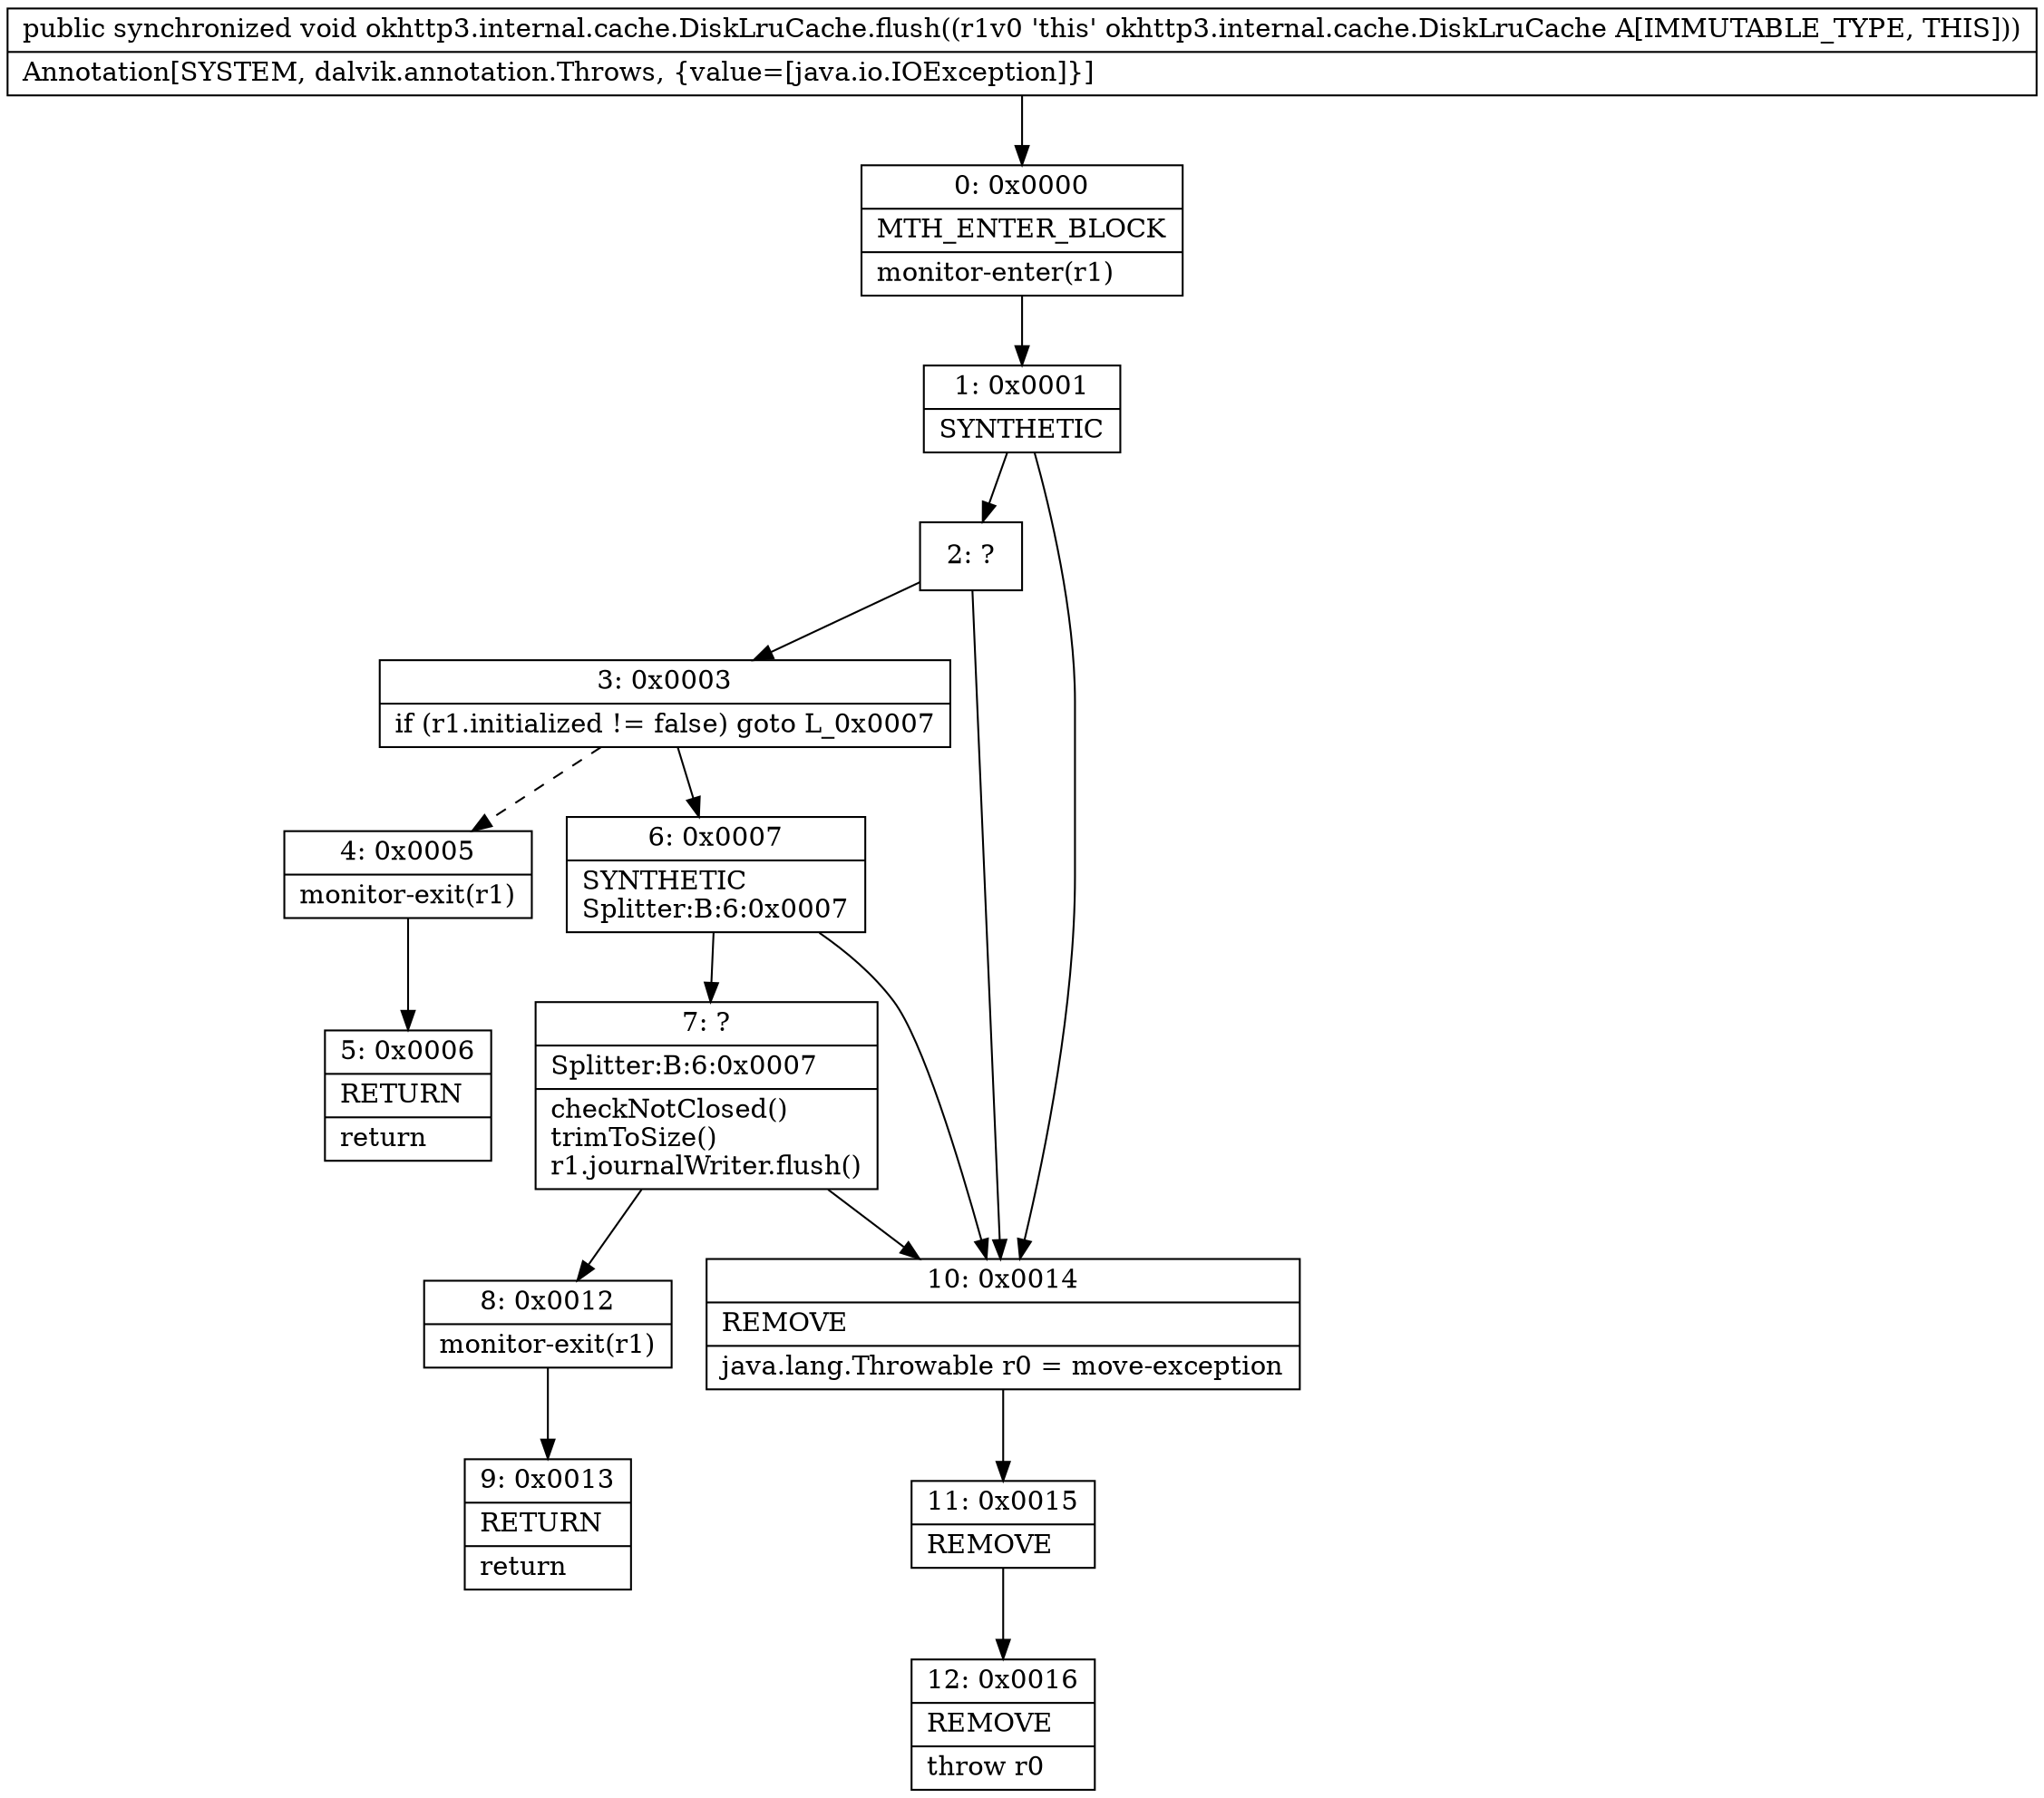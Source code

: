 digraph "CFG forokhttp3.internal.cache.DiskLruCache.flush()V" {
Node_0 [shape=record,label="{0\:\ 0x0000|MTH_ENTER_BLOCK\l|monitor\-enter(r1)\l}"];
Node_1 [shape=record,label="{1\:\ 0x0001|SYNTHETIC\l}"];
Node_2 [shape=record,label="{2\:\ ?}"];
Node_3 [shape=record,label="{3\:\ 0x0003|if (r1.initialized != false) goto L_0x0007\l}"];
Node_4 [shape=record,label="{4\:\ 0x0005|monitor\-exit(r1)\l}"];
Node_5 [shape=record,label="{5\:\ 0x0006|RETURN\l|return\l}"];
Node_6 [shape=record,label="{6\:\ 0x0007|SYNTHETIC\lSplitter:B:6:0x0007\l}"];
Node_7 [shape=record,label="{7\:\ ?|Splitter:B:6:0x0007\l|checkNotClosed()\ltrimToSize()\lr1.journalWriter.flush()\l}"];
Node_8 [shape=record,label="{8\:\ 0x0012|monitor\-exit(r1)\l}"];
Node_9 [shape=record,label="{9\:\ 0x0013|RETURN\l|return\l}"];
Node_10 [shape=record,label="{10\:\ 0x0014|REMOVE\l|java.lang.Throwable r0 = move\-exception\l}"];
Node_11 [shape=record,label="{11\:\ 0x0015|REMOVE\l}"];
Node_12 [shape=record,label="{12\:\ 0x0016|REMOVE\l|throw r0\l}"];
MethodNode[shape=record,label="{public synchronized void okhttp3.internal.cache.DiskLruCache.flush((r1v0 'this' okhttp3.internal.cache.DiskLruCache A[IMMUTABLE_TYPE, THIS]))  | Annotation[SYSTEM, dalvik.annotation.Throws, \{value=[java.io.IOException]\}]\l}"];
MethodNode -> Node_0;
Node_0 -> Node_1;
Node_1 -> Node_2;
Node_1 -> Node_10;
Node_2 -> Node_3;
Node_2 -> Node_10;
Node_3 -> Node_4[style=dashed];
Node_3 -> Node_6;
Node_4 -> Node_5;
Node_6 -> Node_7;
Node_6 -> Node_10;
Node_7 -> Node_8;
Node_7 -> Node_10;
Node_8 -> Node_9;
Node_10 -> Node_11;
Node_11 -> Node_12;
}

